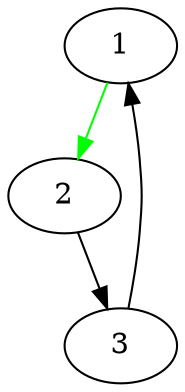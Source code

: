 digraph 2152067634608 {
	1 [label=1]
	2 [label=2]
	3 [label=3]
	1 -> 2 [color=green]
	2 -> 3 [color=black]
	3 -> 1 [color=black]
}
